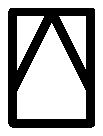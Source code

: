 % show bound box
prologues := 2;
beginfig(1);
  e=5;a=40;b=28;m=0.3a;n=0.5b;
  z1=(e,e);z2=(e,a+e);z3=(b+e,a+e);z4=(b+e,e);
  z5=(e,e+m);z6=(e+n,e+a);z7=(e+b,e+m);
  pickup pencircle scaled 3;
  draw z1--z2--z3--z4--z1;
  draw z5--z6--z7;
endfig;
end
